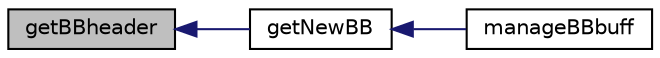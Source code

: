 digraph G
{
  edge [fontname="Helvetica",fontsize="10",labelfontname="Helvetica",labelfontsize="10"];
  node [fontname="Helvetica",fontsize="10",shape=record];
  rankdir=LR;
  Node1 [label="getBBheader",height=0.2,width=0.4,color="black", fillcolor="grey75", style="filled" fontcolor="black"];
  Node1 -> Node2 [dir=back,color="midnightblue",fontsize="10",style="solid",fontname="Helvetica"];
  Node2 [label="getNewBB",height=0.2,width=0.4,color="black", fillcolor="white", style="filled",URL="$pars_8cpp.html#a85c4fe92fc339f576e3bec066fc7cefc"];
  Node2 -> Node3 [dir=back,color="midnightblue",fontsize="10",style="solid",fontname="Helvetica"];
  Node3 [label="manageBBbuff",height=0.2,width=0.4,color="black", fillcolor="white", style="filled",URL="$pars_8cpp.html#afeffa2ead47ca07b047fd4ff89c6159a"];
}
